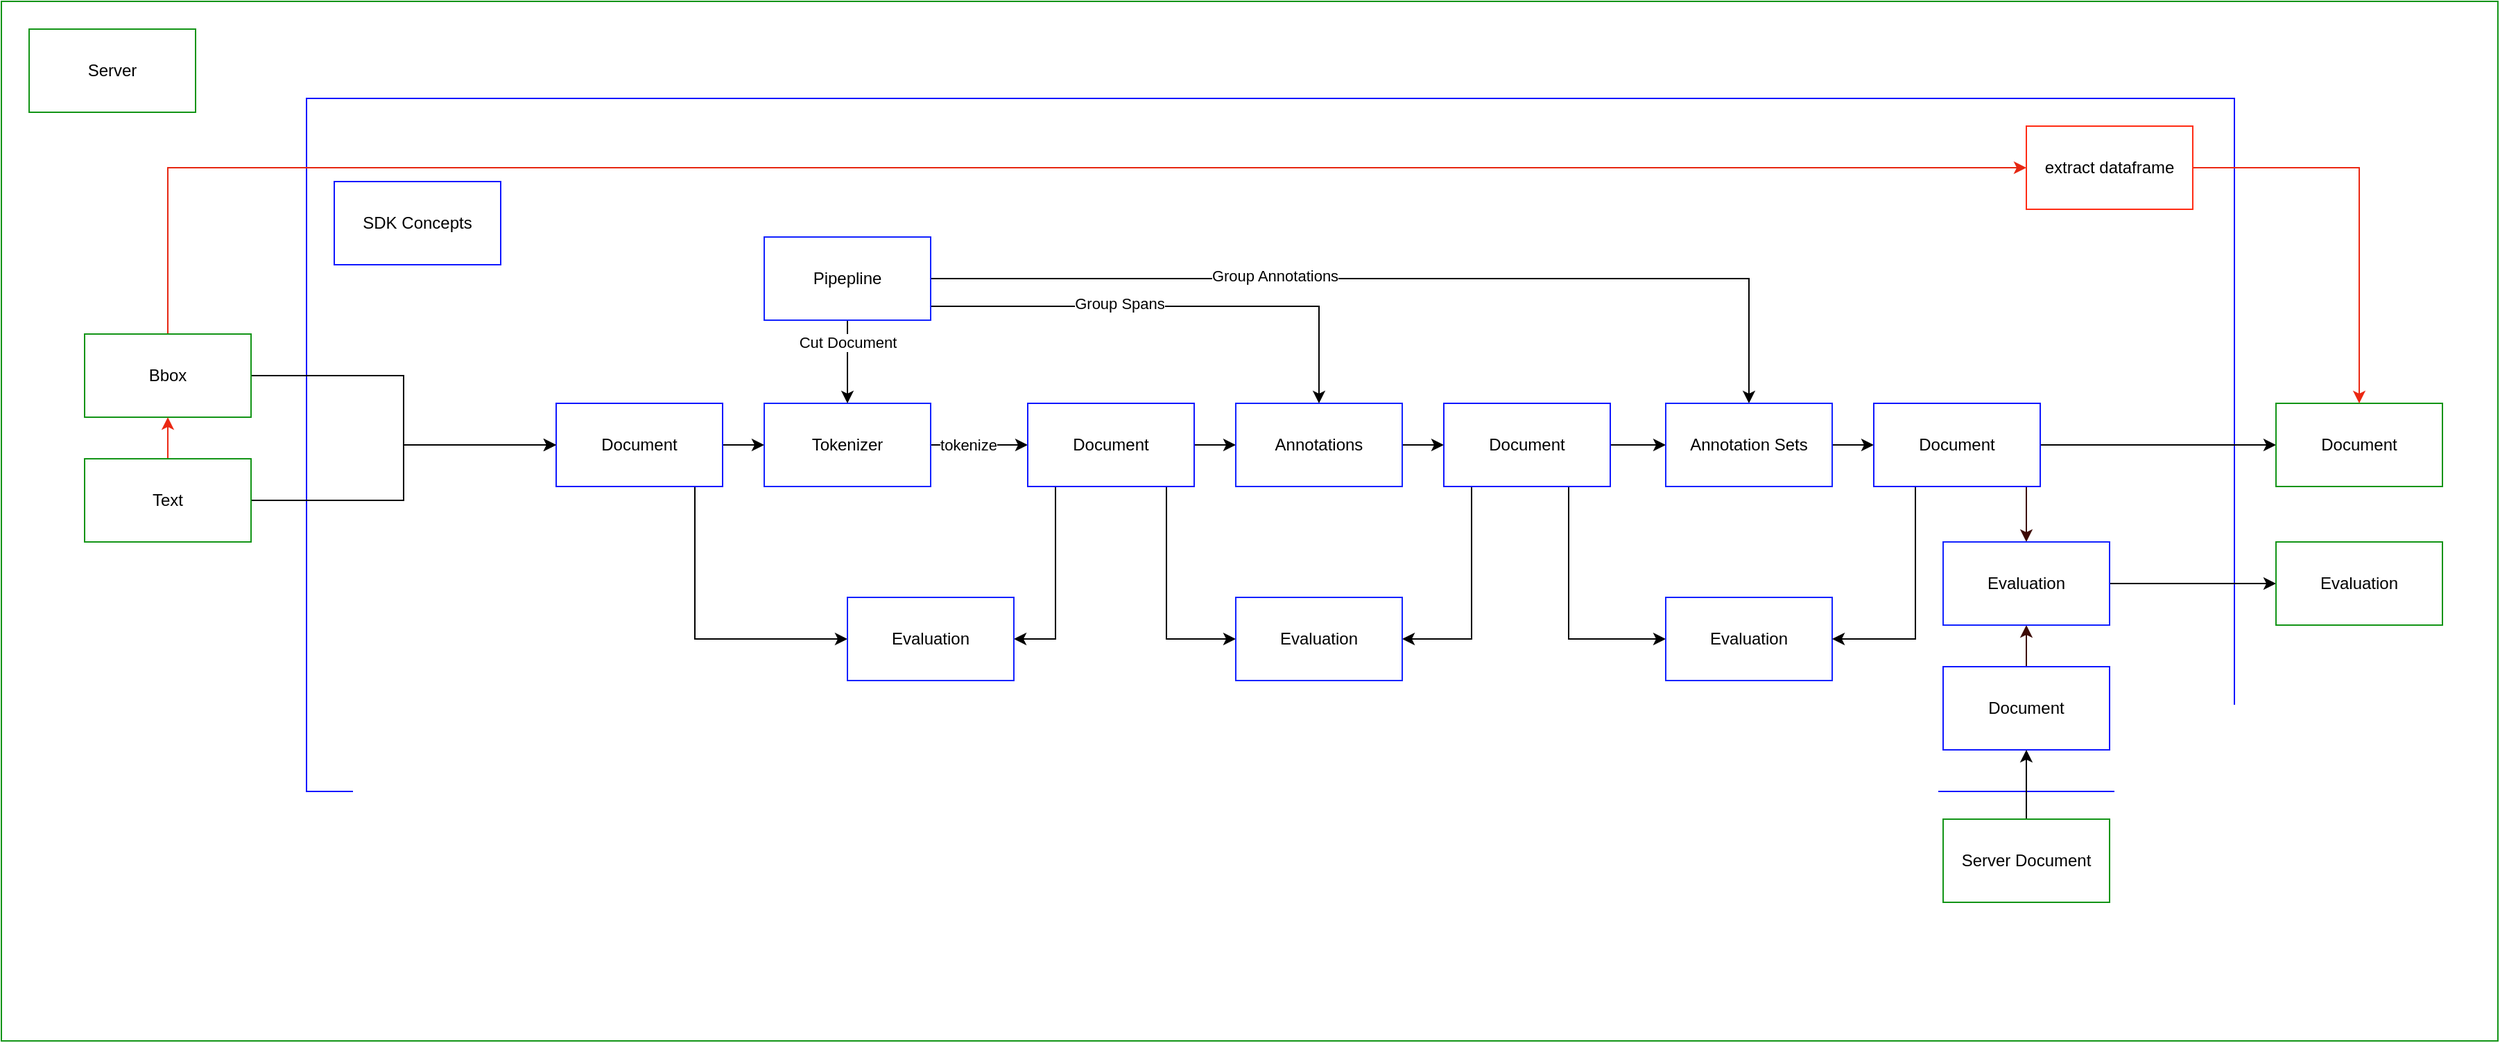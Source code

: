 <mxfile version="20.0.4" type="github"><diagram id="Y_4e-g6y54JG4lKSlURq" name="Page-1"><mxGraphModel dx="2695" dy="1037" grid="1" gridSize="10" guides="1" tooltips="1" connect="1" arrows="1" fold="1" page="1" pageScale="1" pageWidth="850" pageHeight="1100" math="0" shadow="0"><root><mxCell id="0"/><mxCell id="1" parent="0"/><mxCell id="4hGdP1M2JwbJeWWglB2I-54" value="" style="rounded=0;whiteSpace=wrap;html=1;strokeColor=#129416;" vertex="1" parent="1"><mxGeometry x="-390" width="1800" height="750" as="geometry"/></mxCell><mxCell id="4hGdP1M2JwbJeWWglB2I-15" value="" style="rounded=0;whiteSpace=wrap;html=1;strokeColor=#0F17FF;" vertex="1" parent="1"><mxGeometry x="-170" y="70" width="1390" height="500" as="geometry"/></mxCell><mxCell id="4hGdP1M2JwbJeWWglB2I-3" value="" style="edgeStyle=orthogonalEdgeStyle;rounded=0;orthogonalLoop=1;jettySize=auto;html=1;" edge="1" parent="1" source="4hGdP1M2JwbJeWWglB2I-1" target="4hGdP1M2JwbJeWWglB2I-2"><mxGeometry relative="1" as="geometry"/></mxCell><mxCell id="4hGdP1M2JwbJeWWglB2I-19" style="edgeStyle=orthogonalEdgeStyle;rounded=0;orthogonalLoop=1;jettySize=auto;html=1;entryX=0;entryY=0.5;entryDx=0;entryDy=0;" edge="1" parent="1" source="4hGdP1M2JwbJeWWglB2I-1" target="4hGdP1M2JwbJeWWglB2I-11"><mxGeometry relative="1" as="geometry"><Array as="points"><mxPoint x="110" y="460"/></Array></mxGeometry></mxCell><mxCell id="4hGdP1M2JwbJeWWglB2I-59" style="edgeStyle=orthogonalEdgeStyle;rounded=0;orthogonalLoop=1;jettySize=auto;html=1;exitX=0.5;exitY=0;exitDx=0;exitDy=0;entryX=0;entryY=0.5;entryDx=0;entryDy=0;strokeColor=#E62712;" edge="1" parent="1" source="4hGdP1M2JwbJeWWglB2I-42" target="4hGdP1M2JwbJeWWglB2I-60"><mxGeometry relative="1" as="geometry"><Array as="points"><mxPoint x="-270" y="120"/><mxPoint x="1070" y="120"/></Array></mxGeometry></mxCell><mxCell id="4hGdP1M2JwbJeWWglB2I-1" value="Document" style="rounded=0;whiteSpace=wrap;html=1;fillColor=none;strokeColor=#0F17FF;" vertex="1" parent="1"><mxGeometry x="10" y="290" width="120" height="60" as="geometry"/></mxCell><mxCell id="4hGdP1M2JwbJeWWglB2I-5" value="" style="edgeStyle=orthogonalEdgeStyle;rounded=0;orthogonalLoop=1;jettySize=auto;html=1;" edge="1" parent="1" source="4hGdP1M2JwbJeWWglB2I-2" target="4hGdP1M2JwbJeWWglB2I-4"><mxGeometry relative="1" as="geometry"/></mxCell><mxCell id="4hGdP1M2JwbJeWWglB2I-39" value="tokenize" style="edgeLabel;html=1;align=center;verticalAlign=middle;resizable=0;points=[];" vertex="1" connectable="0" parent="4hGdP1M2JwbJeWWglB2I-5"><mxGeometry x="-0.229" relative="1" as="geometry"><mxPoint as="offset"/></mxGeometry></mxCell><mxCell id="4hGdP1M2JwbJeWWglB2I-2" value="Tokenizer" style="rounded=0;whiteSpace=wrap;html=1;strokeColor=#1222FF;" vertex="1" parent="1"><mxGeometry x="160" y="290" width="120" height="60" as="geometry"/></mxCell><mxCell id="4hGdP1M2JwbJeWWglB2I-8" value="" style="edgeStyle=orthogonalEdgeStyle;rounded=0;orthogonalLoop=1;jettySize=auto;html=1;" edge="1" parent="1" source="4hGdP1M2JwbJeWWglB2I-4" target="4hGdP1M2JwbJeWWglB2I-7"><mxGeometry relative="1" as="geometry"/></mxCell><mxCell id="4hGdP1M2JwbJeWWglB2I-17" style="edgeStyle=orthogonalEdgeStyle;rounded=0;orthogonalLoop=1;jettySize=auto;html=1;entryX=0;entryY=0.5;entryDx=0;entryDy=0;" edge="1" parent="1" source="4hGdP1M2JwbJeWWglB2I-4" target="4hGdP1M2JwbJeWWglB2I-16"><mxGeometry relative="1" as="geometry"><Array as="points"><mxPoint x="450" y="460"/></Array></mxGeometry></mxCell><mxCell id="4hGdP1M2JwbJeWWglB2I-18" style="edgeStyle=orthogonalEdgeStyle;rounded=0;orthogonalLoop=1;jettySize=auto;html=1;entryX=1;entryY=0.5;entryDx=0;entryDy=0;" edge="1" parent="1" source="4hGdP1M2JwbJeWWglB2I-4" target="4hGdP1M2JwbJeWWglB2I-11"><mxGeometry relative="1" as="geometry"><Array as="points"><mxPoint x="370" y="460"/></Array></mxGeometry></mxCell><mxCell id="4hGdP1M2JwbJeWWglB2I-4" value="Document" style="rounded=0;whiteSpace=wrap;html=1;strokeColor=#0F17FF;" vertex="1" parent="1"><mxGeometry x="350" y="290" width="120" height="60" as="geometry"/></mxCell><mxCell id="4hGdP1M2JwbJeWWglB2I-10" value="" style="edgeStyle=orthogonalEdgeStyle;rounded=0;orthogonalLoop=1;jettySize=auto;html=1;" edge="1" parent="1" source="4hGdP1M2JwbJeWWglB2I-7" target="4hGdP1M2JwbJeWWglB2I-9"><mxGeometry relative="1" as="geometry"/></mxCell><mxCell id="4hGdP1M2JwbJeWWglB2I-7" value="Annotations" style="rounded=0;whiteSpace=wrap;html=1;strokeColor=#1222FF;" vertex="1" parent="1"><mxGeometry x="500" y="290" width="120" height="60" as="geometry"/></mxCell><mxCell id="4hGdP1M2JwbJeWWglB2I-26" style="edgeStyle=orthogonalEdgeStyle;rounded=0;orthogonalLoop=1;jettySize=auto;html=1;entryX=1;entryY=0.5;entryDx=0;entryDy=0;" edge="1" parent="1" source="4hGdP1M2JwbJeWWglB2I-9" target="4hGdP1M2JwbJeWWglB2I-16"><mxGeometry relative="1" as="geometry"><Array as="points"><mxPoint x="670" y="460"/></Array></mxGeometry></mxCell><mxCell id="4hGdP1M2JwbJeWWglB2I-28" style="edgeStyle=orthogonalEdgeStyle;rounded=0;orthogonalLoop=1;jettySize=auto;html=1;" edge="1" parent="1" source="4hGdP1M2JwbJeWWglB2I-9" target="4hGdP1M2JwbJeWWglB2I-25"><mxGeometry relative="1" as="geometry"/></mxCell><mxCell id="4hGdP1M2JwbJeWWglB2I-31" style="edgeStyle=orthogonalEdgeStyle;rounded=0;orthogonalLoop=1;jettySize=auto;html=1;entryX=0;entryY=0.5;entryDx=0;entryDy=0;" edge="1" parent="1" source="4hGdP1M2JwbJeWWglB2I-9" target="4hGdP1M2JwbJeWWglB2I-27"><mxGeometry relative="1" as="geometry"><Array as="points"><mxPoint x="740" y="460"/></Array></mxGeometry></mxCell><mxCell id="4hGdP1M2JwbJeWWglB2I-9" value="Document" style="rounded=0;whiteSpace=wrap;html=1;strokeColor=#0F17FF;" vertex="1" parent="1"><mxGeometry x="650" y="290" width="120" height="60" as="geometry"/></mxCell><mxCell id="4hGdP1M2JwbJeWWglB2I-11" value="Evaluation" style="rounded=0;whiteSpace=wrap;html=1;strokeColor=#1222FF;" vertex="1" parent="1"><mxGeometry x="220" y="430" width="120" height="60" as="geometry"/></mxCell><mxCell id="4hGdP1M2JwbJeWWglB2I-16" value="Evaluation" style="rounded=0;whiteSpace=wrap;html=1;strokeColor=#1222FF;" vertex="1" parent="1"><mxGeometry x="500" y="430" width="120" height="60" as="geometry"/></mxCell><mxCell id="4hGdP1M2JwbJeWWglB2I-21" style="edgeStyle=orthogonalEdgeStyle;rounded=0;orthogonalLoop=1;jettySize=auto;html=1;entryX=0.5;entryY=0;entryDx=0;entryDy=0;" edge="1" parent="1" source="4hGdP1M2JwbJeWWglB2I-20" target="4hGdP1M2JwbJeWWglB2I-2"><mxGeometry relative="1" as="geometry"/></mxCell><mxCell id="4hGdP1M2JwbJeWWglB2I-24" value="Cut Document" style="edgeLabel;html=1;align=center;verticalAlign=middle;resizable=0;points=[];" vertex="1" connectable="0" parent="4hGdP1M2JwbJeWWglB2I-21"><mxGeometry x="-0.484" relative="1" as="geometry"><mxPoint as="offset"/></mxGeometry></mxCell><mxCell id="4hGdP1M2JwbJeWWglB2I-22" style="edgeStyle=orthogonalEdgeStyle;rounded=0;orthogonalLoop=1;jettySize=auto;html=1;entryX=0.5;entryY=0;entryDx=0;entryDy=0;" edge="1" parent="1" source="4hGdP1M2JwbJeWWglB2I-20" target="4hGdP1M2JwbJeWWglB2I-7"><mxGeometry relative="1" as="geometry"><Array as="points"><mxPoint x="560" y="220"/></Array></mxGeometry></mxCell><mxCell id="4hGdP1M2JwbJeWWglB2I-23" value="Group Spans" style="edgeLabel;html=1;align=center;verticalAlign=middle;resizable=0;points=[];" vertex="1" connectable="0" parent="4hGdP1M2JwbJeWWglB2I-22"><mxGeometry x="-0.226" y="2" relative="1" as="geometry"><mxPoint as="offset"/></mxGeometry></mxCell><mxCell id="4hGdP1M2JwbJeWWglB2I-35" style="edgeStyle=orthogonalEdgeStyle;rounded=0;orthogonalLoop=1;jettySize=auto;html=1;entryX=0.5;entryY=0;entryDx=0;entryDy=0;" edge="1" parent="1" source="4hGdP1M2JwbJeWWglB2I-20" target="4hGdP1M2JwbJeWWglB2I-25"><mxGeometry relative="1" as="geometry"/></mxCell><mxCell id="4hGdP1M2JwbJeWWglB2I-36" value="Group Annotations" style="edgeLabel;html=1;align=center;verticalAlign=middle;resizable=0;points=[];" vertex="1" connectable="0" parent="4hGdP1M2JwbJeWWglB2I-35"><mxGeometry x="-0.272" y="2" relative="1" as="geometry"><mxPoint as="offset"/></mxGeometry></mxCell><mxCell id="4hGdP1M2JwbJeWWglB2I-20" value="Pipepline" style="rounded=0;whiteSpace=wrap;html=1;strokeColor=#1222FF;" vertex="1" parent="1"><mxGeometry x="160" y="170" width="120" height="60" as="geometry"/></mxCell><mxCell id="4hGdP1M2JwbJeWWglB2I-34" style="edgeStyle=orthogonalEdgeStyle;rounded=0;orthogonalLoop=1;jettySize=auto;html=1;" edge="1" parent="1" source="4hGdP1M2JwbJeWWglB2I-25" target="4hGdP1M2JwbJeWWglB2I-32"><mxGeometry relative="1" as="geometry"/></mxCell><mxCell id="4hGdP1M2JwbJeWWglB2I-25" value="Annotation Sets" style="rounded=0;whiteSpace=wrap;html=1;strokeColor=#1222FF;" vertex="1" parent="1"><mxGeometry x="810" y="290" width="120" height="60" as="geometry"/></mxCell><mxCell id="4hGdP1M2JwbJeWWglB2I-27" value="Evaluation" style="rounded=0;whiteSpace=wrap;html=1;strokeColor=#1222FF;" vertex="1" parent="1"><mxGeometry x="810" y="430" width="120" height="60" as="geometry"/></mxCell><mxCell id="4hGdP1M2JwbJeWWglB2I-41" value="" style="edgeStyle=orthogonalEdgeStyle;rounded=0;orthogonalLoop=1;jettySize=auto;html=1;" edge="1" parent="1" source="4hGdP1M2JwbJeWWglB2I-32" target="4hGdP1M2JwbJeWWglB2I-40"><mxGeometry relative="1" as="geometry"/></mxCell><mxCell id="4hGdP1M2JwbJeWWglB2I-62" style="edgeStyle=orthogonalEdgeStyle;rounded=0;orthogonalLoop=1;jettySize=auto;html=1;exitX=0.25;exitY=1;exitDx=0;exitDy=0;entryX=1;entryY=0.5;entryDx=0;entryDy=0;" edge="1" parent="1" source="4hGdP1M2JwbJeWWglB2I-32" target="4hGdP1M2JwbJeWWglB2I-27"><mxGeometry relative="1" as="geometry"/></mxCell><mxCell id="4hGdP1M2JwbJeWWglB2I-63" style="edgeStyle=orthogonalEdgeStyle;rounded=0;orthogonalLoop=1;jettySize=auto;html=1;strokeColor=#3D0A05;" edge="1" parent="1" source="4hGdP1M2JwbJeWWglB2I-32" target="4hGdP1M2JwbJeWWglB2I-51"><mxGeometry relative="1" as="geometry"><Array as="points"><mxPoint x="1070" y="360"/><mxPoint x="1070" y="360"/></Array></mxGeometry></mxCell><mxCell id="4hGdP1M2JwbJeWWglB2I-32" value="Document" style="rounded=0;whiteSpace=wrap;html=1;strokeColor=#0F17FF;" vertex="1" parent="1"><mxGeometry x="960" y="290" width="120" height="60" as="geometry"/></mxCell><mxCell id="4hGdP1M2JwbJeWWglB2I-38" value="SDK Concepts" style="rounded=0;whiteSpace=wrap;html=1;fillColor=none;strokeColor=#0F17FF;" vertex="1" parent="1"><mxGeometry x="-150" y="130" width="120" height="60" as="geometry"/></mxCell><mxCell id="4hGdP1M2JwbJeWWglB2I-40" value="Document" style="rounded=0;whiteSpace=wrap;html=1;strokeColor=#129416;" vertex="1" parent="1"><mxGeometry x="1250" y="290" width="120" height="60" as="geometry"/></mxCell><mxCell id="4hGdP1M2JwbJeWWglB2I-44" style="edgeStyle=orthogonalEdgeStyle;rounded=0;orthogonalLoop=1;jettySize=auto;html=1;" edge="1" parent="1" source="4hGdP1M2JwbJeWWglB2I-42" target="4hGdP1M2JwbJeWWglB2I-1"><mxGeometry relative="1" as="geometry"/></mxCell><mxCell id="4hGdP1M2JwbJeWWglB2I-42" value="Bbox" style="rounded=0;whiteSpace=wrap;html=1;fillColor=none;strokeColor=#129416;" vertex="1" parent="1"><mxGeometry x="-330" y="240" width="120" height="60" as="geometry"/></mxCell><mxCell id="4hGdP1M2JwbJeWWglB2I-45" style="edgeStyle=orthogonalEdgeStyle;rounded=0;orthogonalLoop=1;jettySize=auto;html=1;" edge="1" parent="1" source="4hGdP1M2JwbJeWWglB2I-43" target="4hGdP1M2JwbJeWWglB2I-1"><mxGeometry relative="1" as="geometry"/></mxCell><mxCell id="4hGdP1M2JwbJeWWglB2I-67" style="edgeStyle=orthogonalEdgeStyle;rounded=0;orthogonalLoop=1;jettySize=auto;html=1;strokeColor=#EB2813;" edge="1" parent="1" source="4hGdP1M2JwbJeWWglB2I-43" target="4hGdP1M2JwbJeWWglB2I-42"><mxGeometry relative="1" as="geometry"/></mxCell><mxCell id="4hGdP1M2JwbJeWWglB2I-43" value="Text" style="rounded=0;whiteSpace=wrap;html=1;fillColor=none;strokeColor=#129416;" vertex="1" parent="1"><mxGeometry x="-330" y="330" width="120" height="60" as="geometry"/></mxCell><mxCell id="4hGdP1M2JwbJeWWglB2I-64" style="edgeStyle=orthogonalEdgeStyle;rounded=0;orthogonalLoop=1;jettySize=auto;html=1;strokeColor=#3D0A05;" edge="1" parent="1" source="4hGdP1M2JwbJeWWglB2I-46" target="4hGdP1M2JwbJeWWglB2I-51"><mxGeometry relative="1" as="geometry"/></mxCell><mxCell id="4hGdP1M2JwbJeWWglB2I-46" value="Document" style="rounded=0;whiteSpace=wrap;html=1;strokeColor=#0F17FF;" vertex="1" parent="1"><mxGeometry x="1010" y="480" width="120" height="60" as="geometry"/></mxCell><mxCell id="4hGdP1M2JwbJeWWglB2I-50" style="edgeStyle=orthogonalEdgeStyle;rounded=0;orthogonalLoop=1;jettySize=auto;html=1;" edge="1" parent="1" source="4hGdP1M2JwbJeWWglB2I-47" target="4hGdP1M2JwbJeWWglB2I-46"><mxGeometry relative="1" as="geometry"/></mxCell><mxCell id="4hGdP1M2JwbJeWWglB2I-47" value="Server Document" style="rounded=0;whiteSpace=wrap;html=1;strokeColor=#129416;" vertex="1" parent="1"><mxGeometry x="1010" y="590" width="120" height="60" as="geometry"/></mxCell><mxCell id="4hGdP1M2JwbJeWWglB2I-57" value="" style="edgeStyle=orthogonalEdgeStyle;rounded=0;orthogonalLoop=1;jettySize=auto;html=1;" edge="1" parent="1" source="4hGdP1M2JwbJeWWglB2I-51" target="4hGdP1M2JwbJeWWglB2I-56"><mxGeometry relative="1" as="geometry"/></mxCell><mxCell id="4hGdP1M2JwbJeWWglB2I-51" value="Evaluation" style="rounded=0;whiteSpace=wrap;html=1;strokeColor=#1222FF;" vertex="1" parent="1"><mxGeometry x="1010" y="390" width="120" height="60" as="geometry"/></mxCell><mxCell id="4hGdP1M2JwbJeWWglB2I-55" value="Server" style="rounded=0;whiteSpace=wrap;html=1;fillColor=none;strokeColor=#129416;" vertex="1" parent="1"><mxGeometry x="-370" y="20" width="120" height="60" as="geometry"/></mxCell><mxCell id="4hGdP1M2JwbJeWWglB2I-56" value="Evaluation" style="rounded=0;whiteSpace=wrap;html=1;strokeColor=#129416;" vertex="1" parent="1"><mxGeometry x="1250" y="390" width="120" height="60" as="geometry"/></mxCell><mxCell id="4hGdP1M2JwbJeWWglB2I-61" style="edgeStyle=orthogonalEdgeStyle;rounded=0;orthogonalLoop=1;jettySize=auto;html=1;strokeColor=#EB2813;" edge="1" parent="1" source="4hGdP1M2JwbJeWWglB2I-60" target="4hGdP1M2JwbJeWWglB2I-40"><mxGeometry relative="1" as="geometry"/></mxCell><mxCell id="4hGdP1M2JwbJeWWglB2I-60" value="extract dataframe" style="rounded=0;whiteSpace=wrap;html=1;strokeColor=#FF2C14;" vertex="1" parent="1"><mxGeometry x="1070" y="90" width="120" height="60" as="geometry"/></mxCell></root></mxGraphModel></diagram></mxfile>